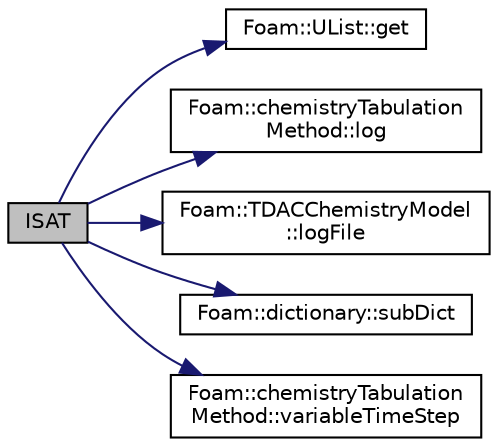 digraph "ISAT"
{
  bgcolor="transparent";
  edge [fontname="Helvetica",fontsize="10",labelfontname="Helvetica",labelfontsize="10"];
  node [fontname="Helvetica",fontsize="10",shape=record];
  rankdir="LR";
  Node1 [label="ISAT",height=0.2,width=0.4,color="black", fillcolor="grey75", style="filled" fontcolor="black"];
  Node1 -> Node2 [color="midnightblue",fontsize="10",style="solid",fontname="Helvetica"];
  Node2 [label="Foam::UList::get",height=0.2,width=0.4,color="black",URL="$classFoam_1_1UList.html#adb055772d9a8c14f35b5147d11c290d5",tooltip="A bitSet::get() method for a list of bool. "];
  Node1 -> Node3 [color="midnightblue",fontsize="10",style="solid",fontname="Helvetica"];
  Node3 [label="Foam::chemistryTabulation\lMethod::log",height=0.2,width=0.4,color="black",URL="$classFoam_1_1chemistryTabulationMethod.html#a65a2d271f3a553895f970cb60193528c"];
  Node1 -> Node4 [color="midnightblue",fontsize="10",style="solid",fontname="Helvetica"];
  Node4 [label="Foam::TDACChemistryModel\l::logFile",height=0.2,width=0.4,color="black",URL="$classFoam_1_1TDACChemistryModel.html#a4b01bdca66b9b7924f5137edd69ab738",tooltip="Create and return a TDAC log file of the given name. "];
  Node1 -> Node5 [color="midnightblue",fontsize="10",style="solid",fontname="Helvetica"];
  Node5 [label="Foam::dictionary::subDict",height=0.2,width=0.4,color="black",URL="$classFoam_1_1dictionary.html#ac0c70aeaf70dd0be6814c63b481a5c90",tooltip="Find and return a sub-dictionary. "];
  Node1 -> Node6 [color="midnightblue",fontsize="10",style="solid",fontname="Helvetica"];
  Node6 [label="Foam::chemistryTabulation\lMethod::variableTimeStep",height=0.2,width=0.4,color="black",URL="$classFoam_1_1chemistryTabulationMethod.html#a5039e48e8765d4d5179fe53562e06288"];
}
